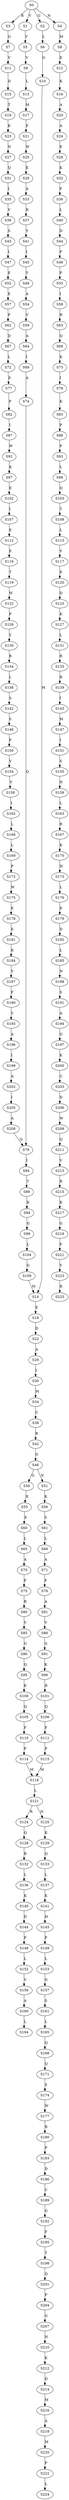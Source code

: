 strict digraph  {
	S0 -> S1 [ label = V ];
	S0 -> S2 [ label = G ];
	S0 -> S3 [ label = R ];
	S0 -> S4 [ label = N ];
	S1 -> S5 [ label = V ];
	S2 -> S6 [ label = L ];
	S3 -> S7 [ label = G ];
	S4 -> S8 [ label = M ];
	S5 -> S9 [ label = V ];
	S6 -> S10 [ label = G ];
	S7 -> S11 [ label = V ];
	S8 -> S12 [ label = E ];
	S9 -> S13 [ label = L ];
	S10 -> S14 [ label = M ];
	S11 -> S15 [ label = D ];
	S12 -> S16 [ label = K ];
	S13 -> S17 [ label = M ];
	S14 -> S18 [ label = E ];
	S15 -> S19 [ label = T ];
	S16 -> S20 [ label = A ];
	S17 -> S21 [ label = P ];
	S18 -> S22 [ label = D ];
	S19 -> S23 [ label = K ];
	S20 -> S24 [ label = A ];
	S21 -> S25 [ label = W ];
	S22 -> S26 [ label = A ];
	S23 -> S27 [ label = N ];
	S24 -> S28 [ label = E ];
	S25 -> S29 [ label = E ];
	S26 -> S30 [ label = I ];
	S27 -> S31 [ label = Q ];
	S28 -> S32 [ label = K ];
	S29 -> S33 [ label = A ];
	S30 -> S34 [ label = M ];
	S31 -> S35 [ label = I ];
	S32 -> S36 [ label = P ];
	S33 -> S37 [ label = R ];
	S34 -> S38 [ label = C ];
	S35 -> S39 [ label = V ];
	S36 -> S40 [ label = L ];
	S37 -> S41 [ label = Y ];
	S38 -> S42 [ label = R ];
	S39 -> S43 [ label = S ];
	S40 -> S44 [ label = D ];
	S41 -> S45 [ label = I ];
	S42 -> S46 [ label = G ];
	S43 -> S47 [ label = I ];
	S44 -> S48 [ label = F ];
	S45 -> S49 [ label = Y ];
	S46 -> S50 [ label = G ];
	S46 -> S51 [ label = N ];
	S47 -> S52 [ label = E ];
	S48 -> S53 [ label = P ];
	S49 -> S54 [ label = A ];
	S50 -> S55 [ label = K ];
	S51 -> S56 [ label = K ];
	S52 -> S57 [ label = E ];
	S53 -> S58 [ label = I ];
	S54 -> S59 [ label = V ];
	S55 -> S60 [ label = E ];
	S56 -> S61 [ label = S ];
	S57 -> S62 [ label = P ];
	S58 -> S63 [ label = R ];
	S59 -> S64 [ label = A ];
	S60 -> S65 [ label = L ];
	S61 -> S66 [ label = L ];
	S62 -> S67 [ label = D ];
	S63 -> S68 [ label = Q ];
	S64 -> S69 [ label = I ];
	S65 -> S70 [ label = A ];
	S66 -> S71 [ label = A ];
	S67 -> S72 [ label = L ];
	S68 -> S73 [ label = K ];
	S69 -> S74 [ label = A ];
	S70 -> S75 [ label = F ];
	S71 -> S76 [ label = F ];
	S72 -> S77 [ label = E ];
	S73 -> S78 [ label = I ];
	S74 -> S79 [ label = Q ];
	S75 -> S80 [ label = R ];
	S76 -> S81 [ label = A ];
	S77 -> S82 [ label = P ];
	S78 -> S83 [ label = K ];
	S79 -> S84 [ label = I ];
	S80 -> S85 [ label = V ];
	S81 -> S86 [ label = V ];
	S82 -> S87 [ label = I ];
	S83 -> S88 [ label = P ];
	S84 -> S89 [ label = T ];
	S85 -> S90 [ label = G ];
	S86 -> S91 [ label = G ];
	S87 -> S92 [ label = W ];
	S88 -> S93 [ label = P ];
	S89 -> S94 [ label = K ];
	S90 -> S95 [ label = Q ];
	S91 -> S96 [ label = K ];
	S92 -> S97 [ label = K ];
	S93 -> S98 [ label = L ];
	S94 -> S99 [ label = G ];
	S95 -> S100 [ label = K ];
	S96 -> S101 [ label = R ];
	S97 -> S102 [ label = E ];
	S98 -> S103 [ label = Q ];
	S99 -> S104 [ label = L ];
	S100 -> S105 [ label = Q ];
	S101 -> S106 [ label = Q ];
	S102 -> S107 [ label = I ];
	S103 -> S108 [ label = T ];
	S104 -> S109 [ label = G ];
	S105 -> S110 [ label = F ];
	S106 -> S111 [ label = F ];
	S107 -> S112 [ label = E ];
	S108 -> S113 [ label = L ];
	S109 -> S14 [ label = M ];
	S110 -> S114 [ label = P ];
	S111 -> S115 [ label = P ];
	S112 -> S116 [ label = E ];
	S113 -> S117 [ label = V ];
	S114 -> S118 [ label = M ];
	S115 -> S118 [ label = M ];
	S116 -> S119 [ label = T ];
	S117 -> S120 [ label = E ];
	S118 -> S121 [ label = L ];
	S119 -> S122 [ label = W ];
	S120 -> S123 [ label = D ];
	S121 -> S124 [ label = R ];
	S121 -> S125 [ label = H ];
	S122 -> S126 [ label = P ];
	S123 -> S127 [ label = K ];
	S124 -> S128 [ label = Q ];
	S125 -> S129 [ label = K ];
	S126 -> S130 [ label = Y ];
	S127 -> S131 [ label = L ];
	S128 -> S132 [ label = R ];
	S129 -> S133 [ label = Q ];
	S130 -> S134 [ label = R ];
	S131 -> S135 [ label = R ];
	S132 -> S136 [ label = L ];
	S133 -> S137 [ label = L ];
	S134 -> S138 [ label = L ];
	S135 -> S139 [ label = R ];
	S136 -> S140 [ label = K ];
	S137 -> S141 [ label = K ];
	S138 -> S142 [ label = S ];
	S139 -> S143 [ label = I ];
	S140 -> S144 [ label = D ];
	S141 -> S145 [ label = H ];
	S142 -> S146 [ label = S ];
	S143 -> S147 [ label = M ];
	S144 -> S148 [ label = P ];
	S145 -> S149 [ label = P ];
	S146 -> S150 [ label = P ];
	S147 -> S151 [ label = I ];
	S148 -> S152 [ label = L ];
	S149 -> S153 [ label = L ];
	S150 -> S154 [ label = V ];
	S151 -> S155 [ label = S ];
	S152 -> S156 [ label = V ];
	S153 -> S157 [ label = G ];
	S154 -> S158 [ label = V ];
	S155 -> S159 [ label = N ];
	S156 -> S160 [ label = A ];
	S157 -> S161 [ label = S ];
	S158 -> S162 [ label = I ];
	S159 -> S163 [ label = L ];
	S160 -> S164 [ label = L ];
	S161 -> S165 [ label = L ];
	S162 -> S166 [ label = L ];
	S163 -> S167 [ label = R ];
	S165 -> S168 [ label = Q ];
	S166 -> S169 [ label = L ];
	S167 -> S170 [ label = K ];
	S168 -> S171 [ label = Q ];
	S169 -> S172 [ label = P ];
	S170 -> S173 [ label = H ];
	S171 -> S174 [ label = S ];
	S172 -> S175 [ label = W ];
	S173 -> S176 [ label = L ];
	S174 -> S177 [ label = W ];
	S175 -> S178 [ label = E ];
	S176 -> S179 [ label = E ];
	S177 -> S180 [ label = R ];
	S178 -> S181 [ label = E ];
	S179 -> S182 [ label = D ];
	S180 -> S183 [ label = P ];
	S181 -> S184 [ label = K ];
	S182 -> S185 [ label = L ];
	S183 -> S186 [ label = D ];
	S184 -> S187 [ label = Y ];
	S185 -> S188 [ label = N ];
	S186 -> S189 [ label = C ];
	S187 -> S190 [ label = F ];
	S188 -> S191 [ label = S ];
	S189 -> S192 [ label = G ];
	S190 -> S193 [ label = Y ];
	S191 -> S194 [ label = A ];
	S192 -> S195 [ label = F ];
	S193 -> S196 [ label = A ];
	S194 -> S197 [ label = G ];
	S195 -> S198 [ label = T ];
	S196 -> S199 [ label = I ];
	S197 -> S200 [ label = K ];
	S198 -> S201 [ label = Q ];
	S199 -> S202 [ label = A ];
	S200 -> S203 [ label = C ];
	S201 -> S204 [ label = P ];
	S202 -> S205 [ label = I ];
	S203 -> S206 [ label = D ];
	S204 -> S207 [ label = G ];
	S205 -> S208 [ label = A ];
	S206 -> S209 [ label = W ];
	S207 -> S210 [ label = N ];
	S208 -> S79 [ label = Q ];
	S209 -> S211 [ label = Q ];
	S210 -> S212 [ label = K ];
	S211 -> S213 [ label = V ];
	S212 -> S214 [ label = D ];
	S213 -> S215 [ label = R ];
	S214 -> S216 [ label = M ];
	S215 -> S217 [ label = K ];
	S216 -> S218 [ label = A ];
	S217 -> S219 [ label = G ];
	S218 -> S220 [ label = M ];
	S219 -> S221 [ label = F ];
	S220 -> S222 [ label = P ];
	S221 -> S223 [ label = Y ];
	S222 -> S224 [ label = L ];
	S223 -> S225 [ label = R ];
}
